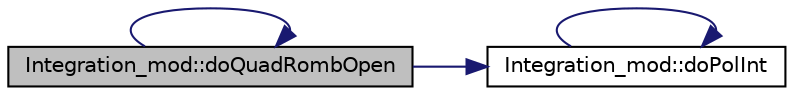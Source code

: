 digraph "Integration_mod::doQuadRombOpen"
{
 // LATEX_PDF_SIZE
  edge [fontname="Helvetica",fontsize="10",labelfontname="Helvetica",labelfontsize="10"];
  node [fontname="Helvetica",fontsize="10",shape=record];
  rankdir="LR";
  Node1 [label="Integration_mod::doQuadRombOpen",height=0.2,width=0.4,color="black", fillcolor="grey75", style="filled", fontcolor="black",tooltip="Return the integral of function getFunc in the open range [lowerLim,upperLim] using Adaptive Romberg ..."];
  Node1 -> Node2 [color="midnightblue",fontsize="10",style="solid",fontname="Helvetica"];
  Node2 [label="Integration_mod::doPolInt",height=0.2,width=0.4,color="black", fillcolor="white", style="filled",URL="$namespaceIntegration__mod.html#a6af456f3f4755f8fcbb99292c81d8c55",tooltip=" "];
  Node2 -> Node2 [color="midnightblue",fontsize="10",style="solid",fontname="Helvetica"];
  Node1 -> Node1 [color="midnightblue",fontsize="10",style="solid",fontname="Helvetica"];
}
